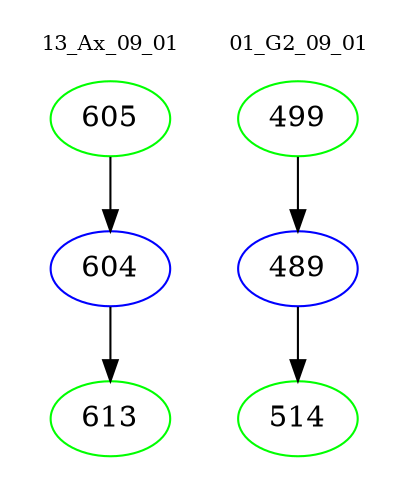 digraph{
subgraph cluster_0 {
color = white
label = "13_Ax_09_01";
fontsize=10;
T0_605 [label="605", color="green"]
T0_605 -> T0_604 [color="black"]
T0_604 [label="604", color="blue"]
T0_604 -> T0_613 [color="black"]
T0_613 [label="613", color="green"]
}
subgraph cluster_1 {
color = white
label = "01_G2_09_01";
fontsize=10;
T1_499 [label="499", color="green"]
T1_499 -> T1_489 [color="black"]
T1_489 [label="489", color="blue"]
T1_489 -> T1_514 [color="black"]
T1_514 [label="514", color="green"]
}
}
